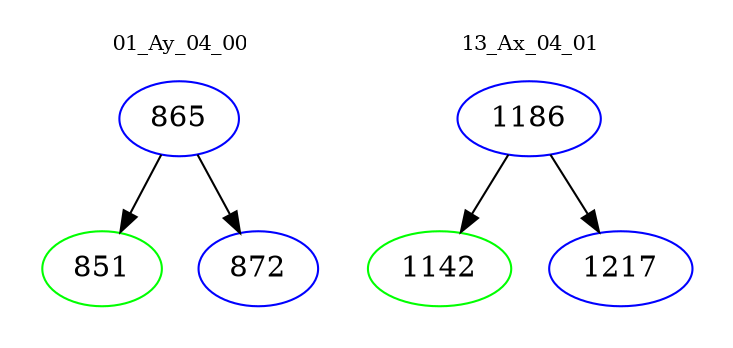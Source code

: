 digraph{
subgraph cluster_0 {
color = white
label = "01_Ay_04_00";
fontsize=10;
T0_865 [label="865", color="blue"]
T0_865 -> T0_851 [color="black"]
T0_851 [label="851", color="green"]
T0_865 -> T0_872 [color="black"]
T0_872 [label="872", color="blue"]
}
subgraph cluster_1 {
color = white
label = "13_Ax_04_01";
fontsize=10;
T1_1186 [label="1186", color="blue"]
T1_1186 -> T1_1142 [color="black"]
T1_1142 [label="1142", color="green"]
T1_1186 -> T1_1217 [color="black"]
T1_1217 [label="1217", color="blue"]
}
}
